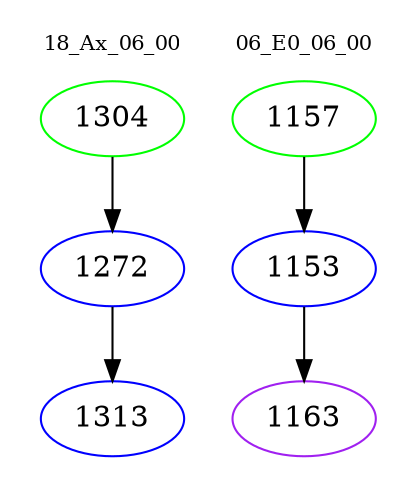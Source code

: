 digraph{
subgraph cluster_0 {
color = white
label = "18_Ax_06_00";
fontsize=10;
T0_1304 [label="1304", color="green"]
T0_1304 -> T0_1272 [color="black"]
T0_1272 [label="1272", color="blue"]
T0_1272 -> T0_1313 [color="black"]
T0_1313 [label="1313", color="blue"]
}
subgraph cluster_1 {
color = white
label = "06_E0_06_00";
fontsize=10;
T1_1157 [label="1157", color="green"]
T1_1157 -> T1_1153 [color="black"]
T1_1153 [label="1153", color="blue"]
T1_1153 -> T1_1163 [color="black"]
T1_1163 [label="1163", color="purple"]
}
}
